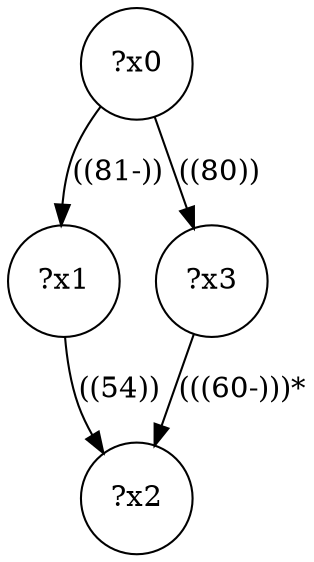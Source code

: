 digraph g {
	x0 [shape=circle, label="?x0"];
	x1 [shape=circle, label="?x1"];
	x0 -> x1 [label="((81-))"];
	x2 [shape=circle, label="?x2"];
	x1 -> x2 [label="((54))"];
	x3 [shape=circle, label="?x3"];
	x0 -> x3 [label="((80))"];
	x3 -> x2 [label="(((60-)))*"];
}
